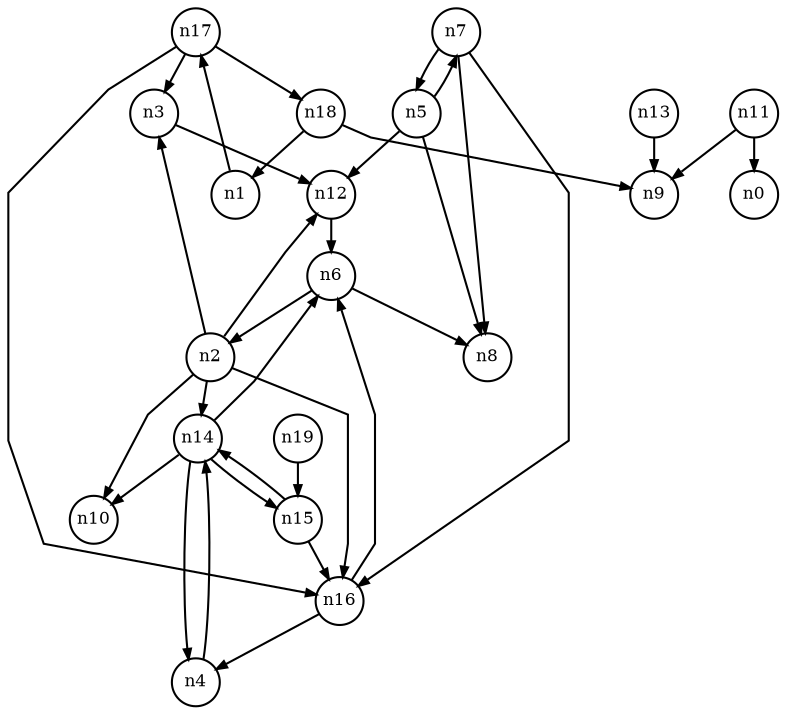 digraph G{
splines=polyline;
ranksep=0.22;
nodesep=0.22;
nodesize=0.16;
fontsize=8
edge [arrowsize=0.5]
node [fontsize=8 shape=circle width=0.32 fixedsize=shape];

n17 -> n3
n17 -> n16
n17 -> n18
n1 -> n17
n3 -> n12
n2 -> n3
n2 -> n10
n2 -> n12
n2 -> n14
n2 -> n16
n12 -> n6
n14 -> n6
n14 -> n10
n14 -> n15
n14 -> n4
n16 -> n6
n16 -> n4
n4 -> n14
n7 -> n8
n7 -> n16
n7 -> n5
n5 -> n7
n5 -> n8
n5 -> n12
n6 -> n8
n6 -> n2
n11 -> n0
n11 -> n9
n13 -> n9
n15 -> n16
n15 -> n14
n18 -> n9
n18 -> n1
n19 -> n15
}
